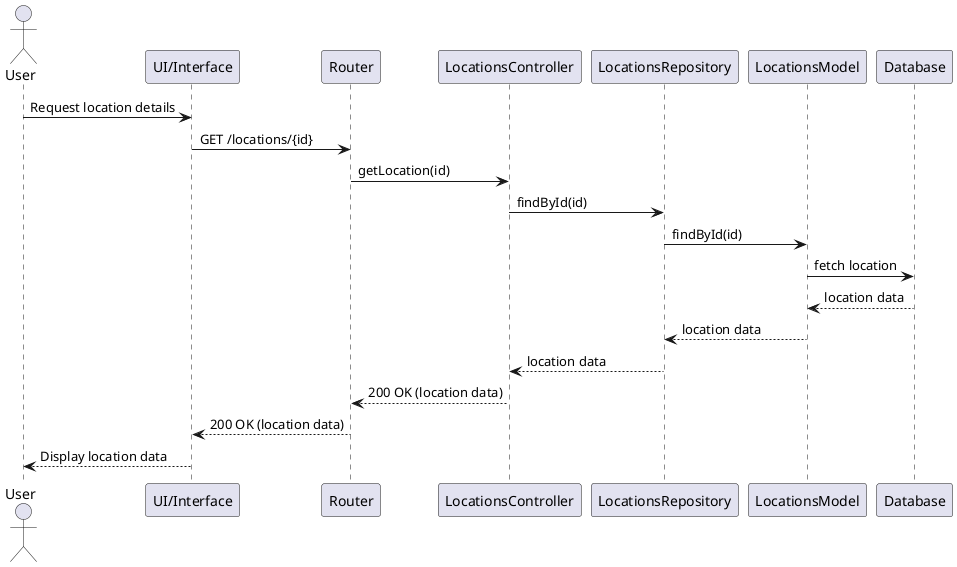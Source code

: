 @startuml
actor User
participant "UI/Interface" as UI
participant "Router" as Router
participant "LocationsController" as Controller
participant "LocationsRepository" as Repository
participant "LocationsModel" as Model
participant "Database" as DB

User -> UI: Request location details
UI -> Router: GET /locations/{id}
Router -> Controller: getLocation(id)
Controller -> Repository: findById(id)
Repository -> Model: findById(id)
Model -> DB: fetch location
DB --> Model: location data
Model --> Repository: location data
Repository --> Controller: location data
Controller --> Router: 200 OK (location data)
Router --> UI: 200 OK (location data)
UI --> User: Display location data
@enduml
